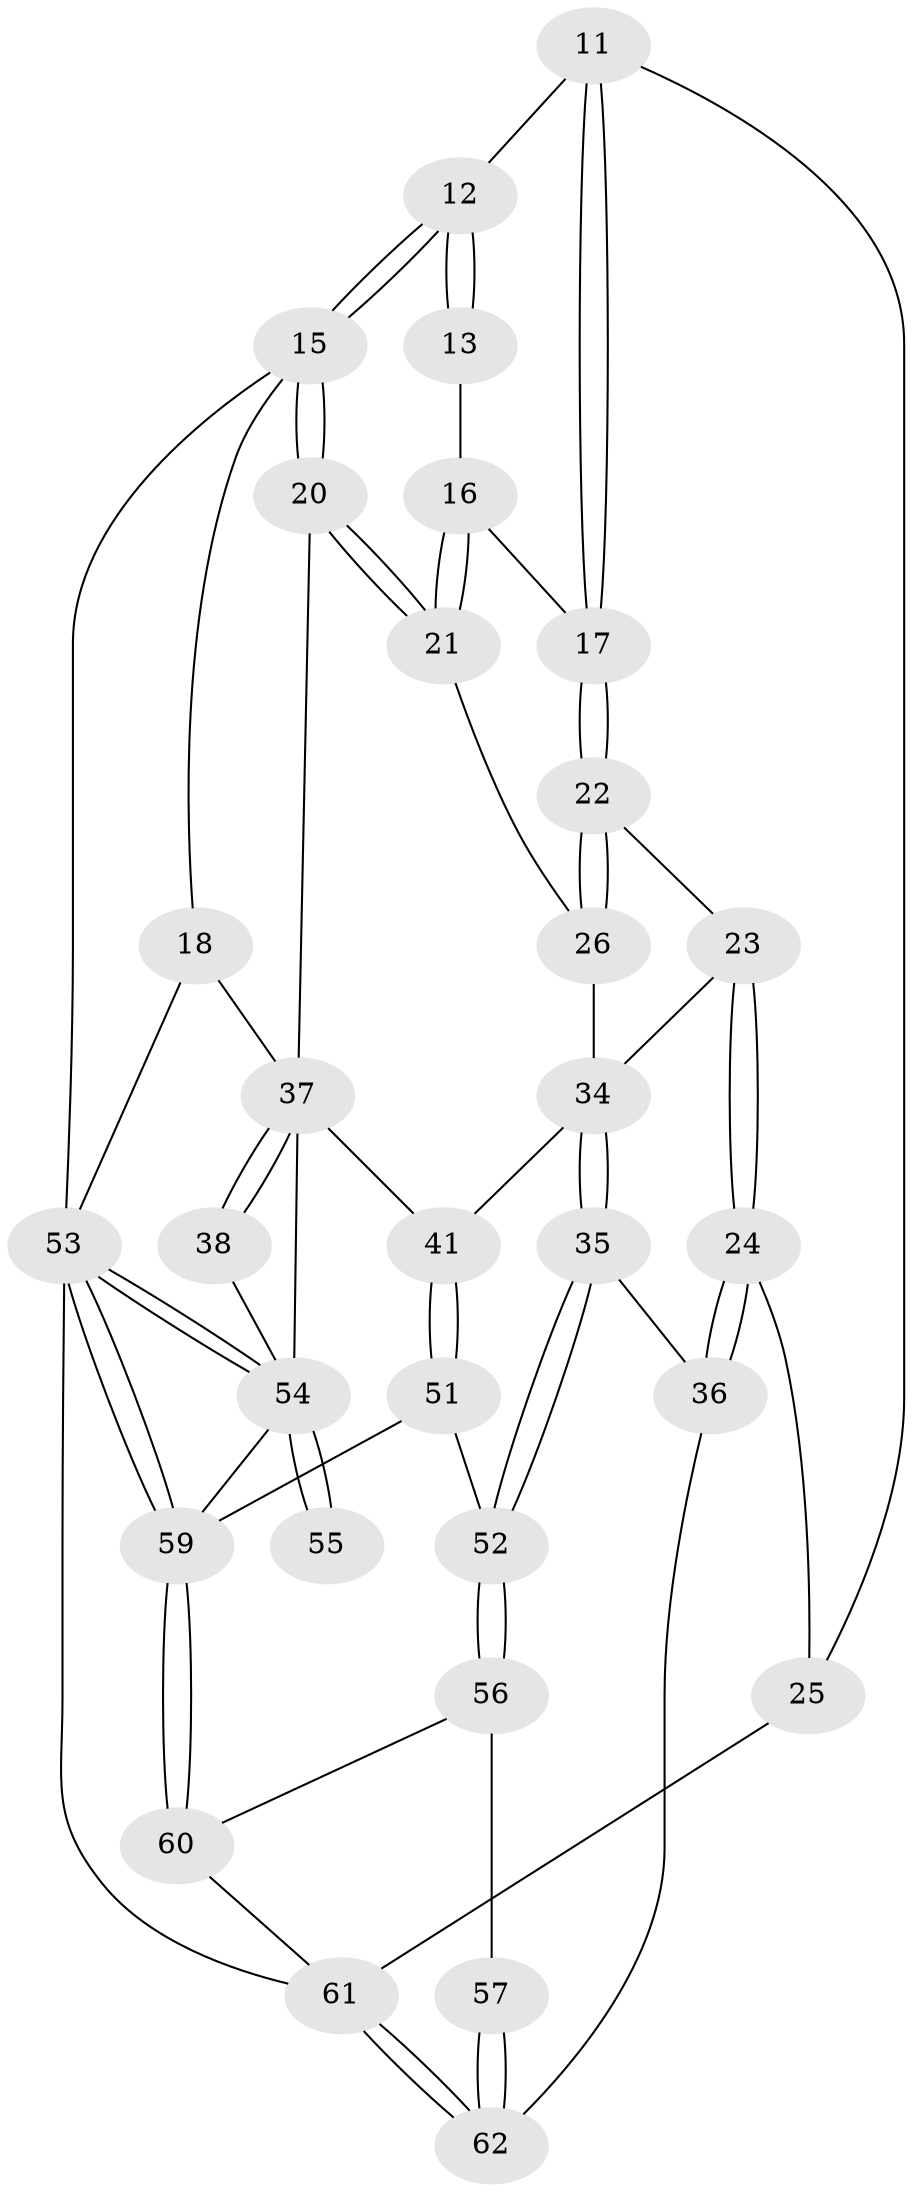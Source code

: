// original degree distribution, {3: 0.03225806451612903, 4: 0.20967741935483872, 5: 0.5806451612903226, 6: 0.1774193548387097}
// Generated by graph-tools (version 1.1) at 2025/06/03/04/25 22:06:34]
// undirected, 31 vertices, 70 edges
graph export_dot {
graph [start="1"]
  node [color=gray90,style=filled];
  11 [pos="+0.2880284076221165+0.14293819475658975",super="+8"];
  12 [pos="+0.6556786953769359+0.27523165155339185",super="+3+10"];
  13 [pos="+0.5280695761793353+0.14185230640708318"];
  15 [pos="+0.6679238449588163+0.29976608815645084",super="+14"];
  16 [pos="+0.4898950955521147+0.21284094137983697"];
  17 [pos="+0.31801637273114025+0.20363234455950527"];
  18 [pos="+0.9180980277763185+0.304001357590367"];
  20 [pos="+0.6682328636488912+0.3687735353130741"];
  21 [pos="+0.48862678457925063+0.3453002507179473"];
  22 [pos="+0.33481481435971105+0.29265090573260877"];
  23 [pos="+0.21981665873187162+0.37065168487556127"];
  24 [pos="+0+0.30422009652017473"];
  25 [pos="+0+0.3008477375256532",super="+9"];
  26 [pos="+0.4333934373074844+0.368789313365332"];
  34 [pos="+0.21626747234141086+0.5204273952429505",super="+30"];
  35 [pos="+0+0.6002281037044257"];
  36 [pos="+0+0.5864457784105035"];
  37 [pos="+0.7640649459269228+0.4710417372691111",super="+28+31+32"];
  38 [pos="+0.7014374297828333+0.6308866384932657"];
  41 [pos="+0.41761606507856025+0.6199322790764871",super="+33"];
  51 [pos="+0.37407531439765274+0.7186969159740907"];
  52 [pos="+0.30685973341088174+0.7415705975604721"];
  53 [pos="+1+1",super="+5+19"];
  54 [pos="+1+0.9808288273966349",super="+47+48+46+45"];
  55 [pos="+1+0.8869305391607113"];
  56 [pos="+0.2296306828898693+0.8813390799941354"];
  57 [pos="+0.22356948656488929+0.8908404005445533"];
  59 [pos="+1+1",super="+49+50"];
  60 [pos="+0.531580071505276+1",super="+58"];
  61 [pos="+0.3021732149158416+1",super="+44"];
  62 [pos="+0.21459170554692458+0.9447559348056412",super="+43+42"];
  11 -- 17;
  11 -- 17;
  11 -- 12 [weight=2];
  11 -- 25;
  12 -- 13 [weight=2];
  12 -- 13;
  12 -- 15 [weight=2];
  12 -- 15;
  13 -- 16;
  15 -- 20;
  15 -- 20;
  15 -- 18;
  15 -- 53;
  16 -- 17;
  16 -- 21;
  16 -- 21;
  17 -- 22;
  17 -- 22;
  18 -- 37;
  18 -- 53;
  20 -- 21;
  20 -- 21;
  20 -- 37;
  21 -- 26;
  22 -- 23;
  22 -- 26;
  22 -- 26;
  23 -- 24;
  23 -- 24;
  23 -- 34;
  24 -- 25;
  24 -- 36;
  24 -- 36;
  25 -- 61 [weight=2];
  26 -- 34;
  34 -- 35;
  34 -- 35;
  34 -- 41 [weight=2];
  35 -- 36;
  35 -- 52;
  35 -- 52;
  36 -- 62;
  37 -- 38 [weight=2];
  37 -- 38;
  37 -- 54 [weight=2];
  37 -- 41;
  38 -- 54;
  41 -- 51;
  41 -- 51;
  51 -- 52;
  51 -- 59;
  52 -- 56;
  52 -- 56;
  53 -- 54 [weight=2];
  53 -- 54;
  53 -- 59;
  53 -- 59;
  53 -- 61 [weight=2];
  54 -- 55 [weight=3];
  54 -- 55;
  54 -- 59;
  56 -- 57;
  56 -- 60;
  57 -- 62 [weight=2];
  57 -- 62;
  59 -- 60 [weight=2];
  59 -- 60;
  60 -- 61;
  61 -- 62 [weight=2];
  61 -- 62;
}

